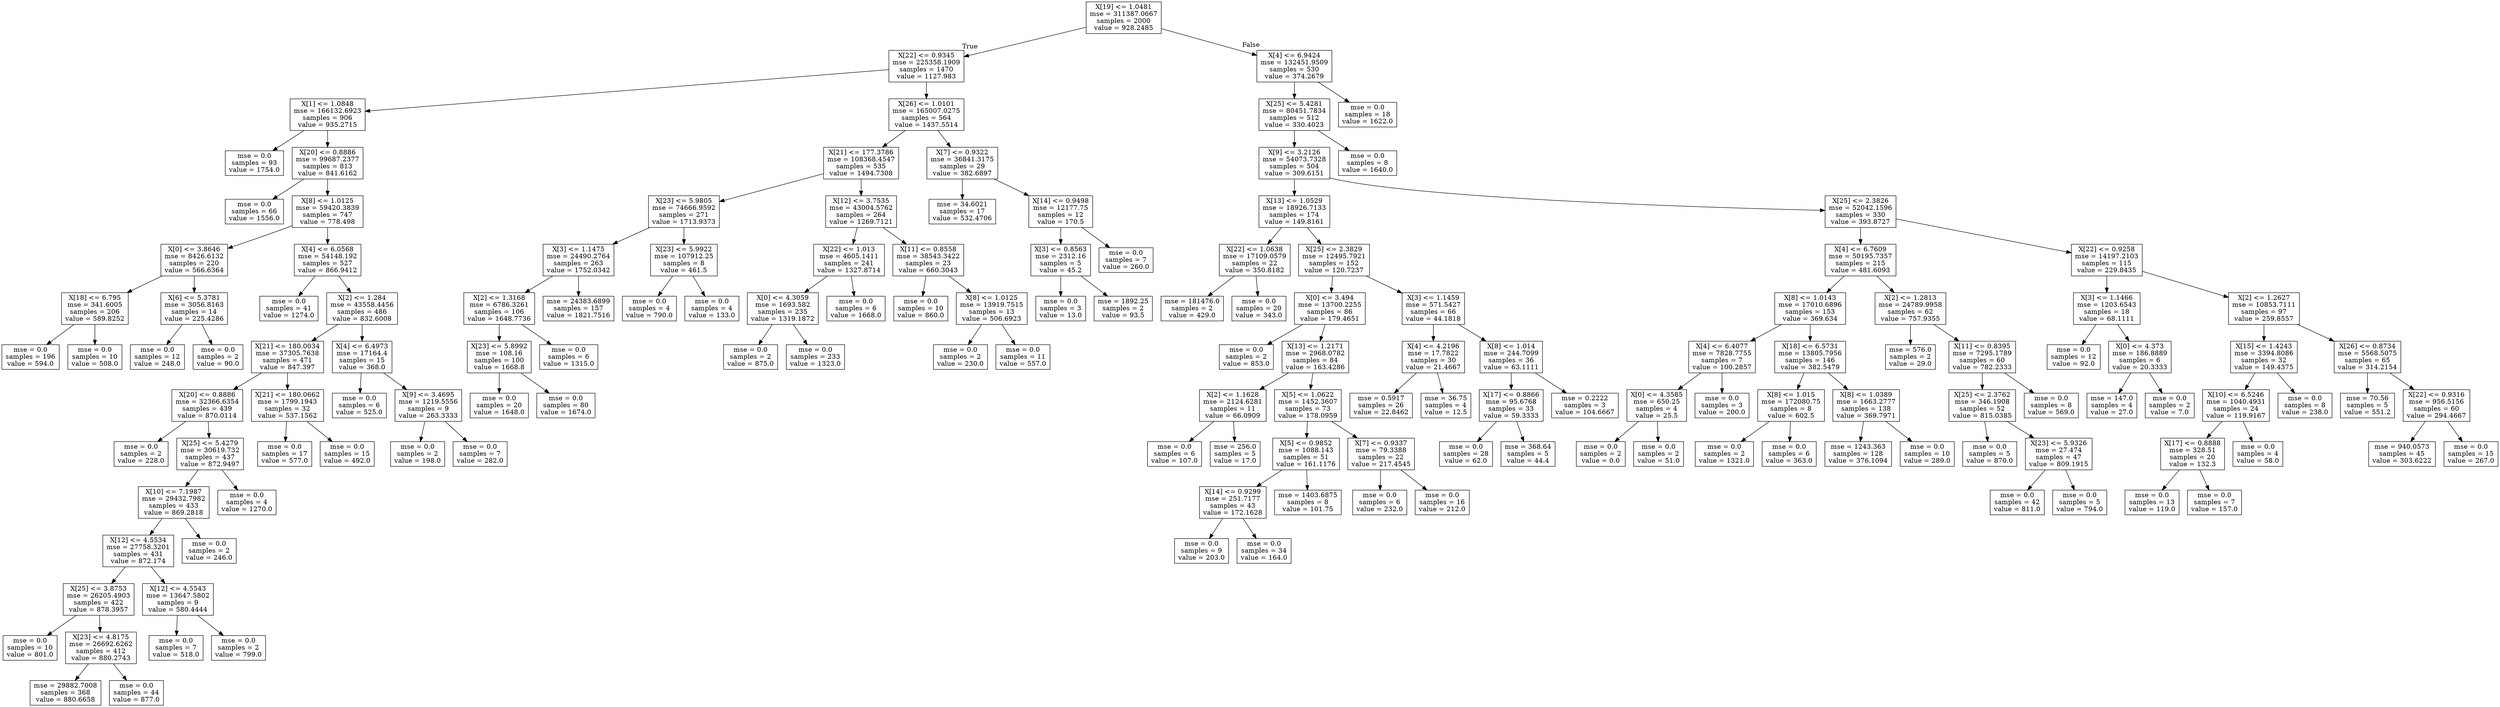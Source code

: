 digraph Tree {
node [shape=box] ;
0 [label="X[19] <= 1.0481\nmse = 311387.0667\nsamples = 2000\nvalue = 928.2485"] ;
1 [label="X[22] <= 0.9345\nmse = 225358.1909\nsamples = 1470\nvalue = 1127.983"] ;
0 -> 1 [labeldistance=2.5, labelangle=45, headlabel="True"] ;
2 [label="X[1] <= 1.0848\nmse = 166132.6923\nsamples = 906\nvalue = 935.2715"] ;
1 -> 2 ;
3 [label="mse = 0.0\nsamples = 93\nvalue = 1754.0"] ;
2 -> 3 ;
4 [label="X[20] <= 0.8886\nmse = 99687.2377\nsamples = 813\nvalue = 841.6162"] ;
2 -> 4 ;
5 [label="mse = 0.0\nsamples = 66\nvalue = 1556.0"] ;
4 -> 5 ;
6 [label="X[8] <= 1.0125\nmse = 59420.3839\nsamples = 747\nvalue = 778.498"] ;
4 -> 6 ;
7 [label="X[0] <= 3.8646\nmse = 8426.6132\nsamples = 220\nvalue = 566.6364"] ;
6 -> 7 ;
8 [label="X[18] <= 6.795\nmse = 341.6005\nsamples = 206\nvalue = 589.8252"] ;
7 -> 8 ;
9 [label="mse = 0.0\nsamples = 196\nvalue = 594.0"] ;
8 -> 9 ;
10 [label="mse = 0.0\nsamples = 10\nvalue = 508.0"] ;
8 -> 10 ;
11 [label="X[6] <= 5.3781\nmse = 3056.8163\nsamples = 14\nvalue = 225.4286"] ;
7 -> 11 ;
12 [label="mse = 0.0\nsamples = 12\nvalue = 248.0"] ;
11 -> 12 ;
13 [label="mse = 0.0\nsamples = 2\nvalue = 90.0"] ;
11 -> 13 ;
14 [label="X[4] <= 6.0568\nmse = 54148.192\nsamples = 527\nvalue = 866.9412"] ;
6 -> 14 ;
15 [label="mse = 0.0\nsamples = 41\nvalue = 1274.0"] ;
14 -> 15 ;
16 [label="X[2] <= 1.284\nmse = 43558.4456\nsamples = 486\nvalue = 832.6008"] ;
14 -> 16 ;
17 [label="X[21] <= 180.0034\nmse = 37305.7638\nsamples = 471\nvalue = 847.397"] ;
16 -> 17 ;
18 [label="X[20] <= 0.8886\nmse = 32366.6354\nsamples = 439\nvalue = 870.0114"] ;
17 -> 18 ;
19 [label="mse = 0.0\nsamples = 2\nvalue = 228.0"] ;
18 -> 19 ;
20 [label="X[25] <= 5.4279\nmse = 30619.732\nsamples = 437\nvalue = 872.9497"] ;
18 -> 20 ;
21 [label="X[10] <= 7.1987\nmse = 29432.7982\nsamples = 433\nvalue = 869.2818"] ;
20 -> 21 ;
22 [label="X[12] <= 4.5534\nmse = 27758.3201\nsamples = 431\nvalue = 872.174"] ;
21 -> 22 ;
23 [label="X[25] <= 3.8753\nmse = 26205.4903\nsamples = 422\nvalue = 878.3957"] ;
22 -> 23 ;
24 [label="mse = 0.0\nsamples = 10\nvalue = 801.0"] ;
23 -> 24 ;
25 [label="X[23] <= 4.8175\nmse = 26692.6262\nsamples = 412\nvalue = 880.2743"] ;
23 -> 25 ;
26 [label="mse = 29882.7008\nsamples = 368\nvalue = 880.6658"] ;
25 -> 26 ;
27 [label="mse = 0.0\nsamples = 44\nvalue = 877.0"] ;
25 -> 27 ;
28 [label="X[12] <= 4.5543\nmse = 13647.5802\nsamples = 9\nvalue = 580.4444"] ;
22 -> 28 ;
29 [label="mse = 0.0\nsamples = 7\nvalue = 518.0"] ;
28 -> 29 ;
30 [label="mse = 0.0\nsamples = 2\nvalue = 799.0"] ;
28 -> 30 ;
31 [label="mse = 0.0\nsamples = 2\nvalue = 246.0"] ;
21 -> 31 ;
32 [label="mse = 0.0\nsamples = 4\nvalue = 1270.0"] ;
20 -> 32 ;
33 [label="X[21] <= 180.0662\nmse = 1799.1943\nsamples = 32\nvalue = 537.1562"] ;
17 -> 33 ;
34 [label="mse = 0.0\nsamples = 17\nvalue = 577.0"] ;
33 -> 34 ;
35 [label="mse = 0.0\nsamples = 15\nvalue = 492.0"] ;
33 -> 35 ;
36 [label="X[4] <= 6.4973\nmse = 17164.4\nsamples = 15\nvalue = 368.0"] ;
16 -> 36 ;
37 [label="mse = 0.0\nsamples = 6\nvalue = 525.0"] ;
36 -> 37 ;
38 [label="X[9] <= 3.4695\nmse = 1219.5556\nsamples = 9\nvalue = 263.3333"] ;
36 -> 38 ;
39 [label="mse = 0.0\nsamples = 2\nvalue = 198.0"] ;
38 -> 39 ;
40 [label="mse = 0.0\nsamples = 7\nvalue = 282.0"] ;
38 -> 40 ;
41 [label="X[26] <= 1.0101\nmse = 165007.0275\nsamples = 564\nvalue = 1437.5514"] ;
1 -> 41 ;
42 [label="X[21] <= 177.3786\nmse = 108368.4547\nsamples = 535\nvalue = 1494.7308"] ;
41 -> 42 ;
43 [label="X[23] <= 5.9805\nmse = 74666.9592\nsamples = 271\nvalue = 1713.9373"] ;
42 -> 43 ;
44 [label="X[3] <= 1.1475\nmse = 24490.2764\nsamples = 263\nvalue = 1752.0342"] ;
43 -> 44 ;
45 [label="X[2] <= 1.3168\nmse = 6786.3261\nsamples = 106\nvalue = 1648.7736"] ;
44 -> 45 ;
46 [label="X[23] <= 5.8992\nmse = 108.16\nsamples = 100\nvalue = 1668.8"] ;
45 -> 46 ;
47 [label="mse = 0.0\nsamples = 20\nvalue = 1648.0"] ;
46 -> 47 ;
48 [label="mse = 0.0\nsamples = 80\nvalue = 1674.0"] ;
46 -> 48 ;
49 [label="mse = 0.0\nsamples = 6\nvalue = 1315.0"] ;
45 -> 49 ;
50 [label="mse = 24383.6899\nsamples = 157\nvalue = 1821.7516"] ;
44 -> 50 ;
51 [label="X[23] <= 5.9922\nmse = 107912.25\nsamples = 8\nvalue = 461.5"] ;
43 -> 51 ;
52 [label="mse = 0.0\nsamples = 4\nvalue = 790.0"] ;
51 -> 52 ;
53 [label="mse = 0.0\nsamples = 4\nvalue = 133.0"] ;
51 -> 53 ;
54 [label="X[12] <= 3.7535\nmse = 43004.5762\nsamples = 264\nvalue = 1269.7121"] ;
42 -> 54 ;
55 [label="X[22] <= 1.013\nmse = 4605.1411\nsamples = 241\nvalue = 1327.8714"] ;
54 -> 55 ;
56 [label="X[0] <= 4.3059\nmse = 1693.582\nsamples = 235\nvalue = 1319.1872"] ;
55 -> 56 ;
57 [label="mse = 0.0\nsamples = 2\nvalue = 875.0"] ;
56 -> 57 ;
58 [label="mse = 0.0\nsamples = 233\nvalue = 1323.0"] ;
56 -> 58 ;
59 [label="mse = 0.0\nsamples = 6\nvalue = 1668.0"] ;
55 -> 59 ;
60 [label="X[11] <= 0.8558\nmse = 38543.3422\nsamples = 23\nvalue = 660.3043"] ;
54 -> 60 ;
61 [label="mse = 0.0\nsamples = 10\nvalue = 860.0"] ;
60 -> 61 ;
62 [label="X[8] <= 1.0125\nmse = 13919.7515\nsamples = 13\nvalue = 506.6923"] ;
60 -> 62 ;
63 [label="mse = 0.0\nsamples = 2\nvalue = 230.0"] ;
62 -> 63 ;
64 [label="mse = 0.0\nsamples = 11\nvalue = 557.0"] ;
62 -> 64 ;
65 [label="X[7] <= 0.9322\nmse = 36841.3175\nsamples = 29\nvalue = 382.6897"] ;
41 -> 65 ;
66 [label="mse = 34.6021\nsamples = 17\nvalue = 532.4706"] ;
65 -> 66 ;
67 [label="X[14] <= 0.9498\nmse = 12177.75\nsamples = 12\nvalue = 170.5"] ;
65 -> 67 ;
68 [label="X[3] <= 0.8563\nmse = 2312.16\nsamples = 5\nvalue = 45.2"] ;
67 -> 68 ;
69 [label="mse = 0.0\nsamples = 3\nvalue = 13.0"] ;
68 -> 69 ;
70 [label="mse = 1892.25\nsamples = 2\nvalue = 93.5"] ;
68 -> 70 ;
71 [label="mse = 0.0\nsamples = 7\nvalue = 260.0"] ;
67 -> 71 ;
72 [label="X[4] <= 6.9424\nmse = 132451.9509\nsamples = 530\nvalue = 374.2679"] ;
0 -> 72 [labeldistance=2.5, labelangle=-45, headlabel="False"] ;
73 [label="X[25] <= 5.4281\nmse = 80451.7834\nsamples = 512\nvalue = 330.4023"] ;
72 -> 73 ;
74 [label="X[9] <= 3.2126\nmse = 54073.7328\nsamples = 504\nvalue = 309.6151"] ;
73 -> 74 ;
75 [label="X[13] <= 1.0529\nmse = 18926.7133\nsamples = 174\nvalue = 149.8161"] ;
74 -> 75 ;
76 [label="X[22] <= 1.0638\nmse = 17109.0579\nsamples = 22\nvalue = 350.8182"] ;
75 -> 76 ;
77 [label="mse = 181476.0\nsamples = 2\nvalue = 429.0"] ;
76 -> 77 ;
78 [label="mse = 0.0\nsamples = 20\nvalue = 343.0"] ;
76 -> 78 ;
79 [label="X[25] <= 2.3829\nmse = 12495.7921\nsamples = 152\nvalue = 120.7237"] ;
75 -> 79 ;
80 [label="X[0] <= 3.494\nmse = 13700.2255\nsamples = 86\nvalue = 179.4651"] ;
79 -> 80 ;
81 [label="mse = 0.0\nsamples = 2\nvalue = 853.0"] ;
80 -> 81 ;
82 [label="X[13] <= 1.2171\nmse = 2968.0782\nsamples = 84\nvalue = 163.4286"] ;
80 -> 82 ;
83 [label="X[2] <= 1.1628\nmse = 2124.6281\nsamples = 11\nvalue = 66.0909"] ;
82 -> 83 ;
84 [label="mse = 0.0\nsamples = 6\nvalue = 107.0"] ;
83 -> 84 ;
85 [label="mse = 256.0\nsamples = 5\nvalue = 17.0"] ;
83 -> 85 ;
86 [label="X[5] <= 1.0622\nmse = 1452.3607\nsamples = 73\nvalue = 178.0959"] ;
82 -> 86 ;
87 [label="X[5] <= 0.9852\nmse = 1088.143\nsamples = 51\nvalue = 161.1176"] ;
86 -> 87 ;
88 [label="X[14] <= 0.9299\nmse = 251.7177\nsamples = 43\nvalue = 172.1628"] ;
87 -> 88 ;
89 [label="mse = 0.0\nsamples = 9\nvalue = 203.0"] ;
88 -> 89 ;
90 [label="mse = 0.0\nsamples = 34\nvalue = 164.0"] ;
88 -> 90 ;
91 [label="mse = 1403.6875\nsamples = 8\nvalue = 101.75"] ;
87 -> 91 ;
92 [label="X[7] <= 0.9337\nmse = 79.3388\nsamples = 22\nvalue = 217.4545"] ;
86 -> 92 ;
93 [label="mse = 0.0\nsamples = 6\nvalue = 232.0"] ;
92 -> 93 ;
94 [label="mse = 0.0\nsamples = 16\nvalue = 212.0"] ;
92 -> 94 ;
95 [label="X[3] <= 1.1459\nmse = 571.5427\nsamples = 66\nvalue = 44.1818"] ;
79 -> 95 ;
96 [label="X[4] <= 4.2196\nmse = 17.7822\nsamples = 30\nvalue = 21.4667"] ;
95 -> 96 ;
97 [label="mse = 0.5917\nsamples = 26\nvalue = 22.8462"] ;
96 -> 97 ;
98 [label="mse = 36.75\nsamples = 4\nvalue = 12.5"] ;
96 -> 98 ;
99 [label="X[8] <= 1.014\nmse = 244.7099\nsamples = 36\nvalue = 63.1111"] ;
95 -> 99 ;
100 [label="X[17] <= 0.8866\nmse = 95.6768\nsamples = 33\nvalue = 59.3333"] ;
99 -> 100 ;
101 [label="mse = 0.0\nsamples = 28\nvalue = 62.0"] ;
100 -> 101 ;
102 [label="mse = 368.64\nsamples = 5\nvalue = 44.4"] ;
100 -> 102 ;
103 [label="mse = 0.2222\nsamples = 3\nvalue = 104.6667"] ;
99 -> 103 ;
104 [label="X[25] <= 2.3826\nmse = 52042.1596\nsamples = 330\nvalue = 393.8727"] ;
74 -> 104 ;
105 [label="X[4] <= 6.7609\nmse = 50195.7357\nsamples = 215\nvalue = 481.6093"] ;
104 -> 105 ;
106 [label="X[8] <= 1.0143\nmse = 17010.6896\nsamples = 153\nvalue = 369.634"] ;
105 -> 106 ;
107 [label="X[4] <= 6.4077\nmse = 7828.7755\nsamples = 7\nvalue = 100.2857"] ;
106 -> 107 ;
108 [label="X[0] <= 4.3585\nmse = 650.25\nsamples = 4\nvalue = 25.5"] ;
107 -> 108 ;
109 [label="mse = 0.0\nsamples = 2\nvalue = 0.0"] ;
108 -> 109 ;
110 [label="mse = 0.0\nsamples = 2\nvalue = 51.0"] ;
108 -> 110 ;
111 [label="mse = 0.0\nsamples = 3\nvalue = 200.0"] ;
107 -> 111 ;
112 [label="X[18] <= 6.5731\nmse = 13805.7956\nsamples = 146\nvalue = 382.5479"] ;
106 -> 112 ;
113 [label="X[8] <= 1.015\nmse = 172080.75\nsamples = 8\nvalue = 602.5"] ;
112 -> 113 ;
114 [label="mse = 0.0\nsamples = 2\nvalue = 1321.0"] ;
113 -> 114 ;
115 [label="mse = 0.0\nsamples = 6\nvalue = 363.0"] ;
113 -> 115 ;
116 [label="X[8] <= 1.0389\nmse = 1663.2777\nsamples = 138\nvalue = 369.7971"] ;
112 -> 116 ;
117 [label="mse = 1243.363\nsamples = 128\nvalue = 376.1094"] ;
116 -> 117 ;
118 [label="mse = 0.0\nsamples = 10\nvalue = 289.0"] ;
116 -> 118 ;
119 [label="X[2] <= 1.2813\nmse = 24789.9958\nsamples = 62\nvalue = 757.9355"] ;
105 -> 119 ;
120 [label="mse = 576.0\nsamples = 2\nvalue = 29.0"] ;
119 -> 120 ;
121 [label="X[11] <= 0.8395\nmse = 7295.1789\nsamples = 60\nvalue = 782.2333"] ;
119 -> 121 ;
122 [label="X[25] <= 2.3762\nmse = 346.1908\nsamples = 52\nvalue = 815.0385"] ;
121 -> 122 ;
123 [label="mse = 0.0\nsamples = 5\nvalue = 870.0"] ;
122 -> 123 ;
124 [label="X[23] <= 5.9326\nmse = 27.474\nsamples = 47\nvalue = 809.1915"] ;
122 -> 124 ;
125 [label="mse = 0.0\nsamples = 42\nvalue = 811.0"] ;
124 -> 125 ;
126 [label="mse = 0.0\nsamples = 5\nvalue = 794.0"] ;
124 -> 126 ;
127 [label="mse = 0.0\nsamples = 8\nvalue = 569.0"] ;
121 -> 127 ;
128 [label="X[22] <= 0.9258\nmse = 14197.2103\nsamples = 115\nvalue = 229.8435"] ;
104 -> 128 ;
129 [label="X[3] <= 1.1466\nmse = 1203.6543\nsamples = 18\nvalue = 68.1111"] ;
128 -> 129 ;
130 [label="mse = 0.0\nsamples = 12\nvalue = 92.0"] ;
129 -> 130 ;
131 [label="X[0] <= 4.373\nmse = 186.8889\nsamples = 6\nvalue = 20.3333"] ;
129 -> 131 ;
132 [label="mse = 147.0\nsamples = 4\nvalue = 27.0"] ;
131 -> 132 ;
133 [label="mse = 0.0\nsamples = 2\nvalue = 7.0"] ;
131 -> 133 ;
134 [label="X[2] <= 1.2627\nmse = 10853.7111\nsamples = 97\nvalue = 259.8557"] ;
128 -> 134 ;
135 [label="X[15] <= 1.4243\nmse = 3394.8086\nsamples = 32\nvalue = 149.4375"] ;
134 -> 135 ;
136 [label="X[10] <= 6.5246\nmse = 1040.4931\nsamples = 24\nvalue = 119.9167"] ;
135 -> 136 ;
137 [label="X[17] <= 0.8888\nmse = 328.51\nsamples = 20\nvalue = 132.3"] ;
136 -> 137 ;
138 [label="mse = 0.0\nsamples = 13\nvalue = 119.0"] ;
137 -> 138 ;
139 [label="mse = 0.0\nsamples = 7\nvalue = 157.0"] ;
137 -> 139 ;
140 [label="mse = 0.0\nsamples = 4\nvalue = 58.0"] ;
136 -> 140 ;
141 [label="mse = 0.0\nsamples = 8\nvalue = 238.0"] ;
135 -> 141 ;
142 [label="X[26] <= 0.8734\nmse = 5568.5075\nsamples = 65\nvalue = 314.2154"] ;
134 -> 142 ;
143 [label="mse = 70.56\nsamples = 5\nvalue = 551.2"] ;
142 -> 143 ;
144 [label="X[22] <= 0.9316\nmse = 956.5156\nsamples = 60\nvalue = 294.4667"] ;
142 -> 144 ;
145 [label="mse = 940.0573\nsamples = 45\nvalue = 303.6222"] ;
144 -> 145 ;
146 [label="mse = 0.0\nsamples = 15\nvalue = 267.0"] ;
144 -> 146 ;
147 [label="mse = 0.0\nsamples = 8\nvalue = 1640.0"] ;
73 -> 147 ;
148 [label="mse = 0.0\nsamples = 18\nvalue = 1622.0"] ;
72 -> 148 ;
}